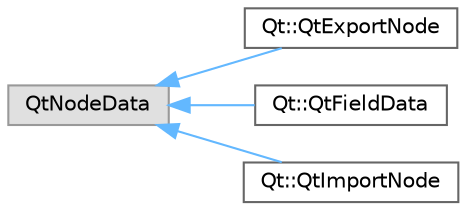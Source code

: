 digraph "Graphical Class Hierarchy"
{
 // LATEX_PDF_SIZE
  bgcolor="transparent";
  edge [fontname=Helvetica,fontsize=10,labelfontname=Helvetica,labelfontsize=10];
  node [fontname=Helvetica,fontsize=10,shape=box,height=0.2,width=0.4];
  rankdir="LR";
  Node0 [id="Node000000",label="QtNodeData",height=0.2,width=0.4,color="grey60", fillcolor="#E0E0E0", style="filled",tooltip=" "];
  Node0 -> Node1 [id="edge571_Node000000_Node000001",dir="back",color="steelblue1",style="solid",tooltip=" "];
  Node1 [id="Node000001",label="Qt::QtExportNode",height=0.2,width=0.4,color="grey40", fillcolor="white", style="filled",URL="$class_qt_1_1_qt_export_node.html",tooltip=" "];
  Node0 -> Node2 [id="edge572_Node000000_Node000002",dir="back",color="steelblue1",style="solid",tooltip=" "];
  Node2 [id="Node000002",label="Qt::QtFieldData",height=0.2,width=0.4,color="grey40", fillcolor="white", style="filled",URL="$class_qt_1_1_qt_field_data.html",tooltip=" "];
  Node0 -> Node3 [id="edge573_Node000000_Node000003",dir="back",color="steelblue1",style="solid",tooltip=" "];
  Node3 [id="Node000003",label="Qt::QtImportNode",height=0.2,width=0.4,color="grey40", fillcolor="white", style="filled",URL="$class_qt_1_1_qt_import_node.html",tooltip="need to be transferred within the Node Editor graph"];
}
